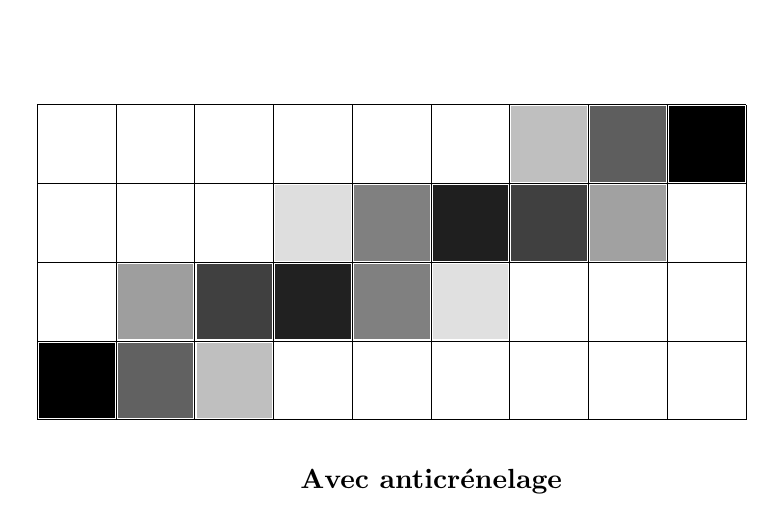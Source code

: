 \tikzstyle{arrow} = [->,>=latex,thick]
\begin{tikzpicture}[scale=1]

\def\xmax{8}
\def\ymax{3}
\pgfmathsetmacro\xmaxplus{int(\xmax +1)}
\pgfmathsetmacro\ymaxplus{int(\ymax +1)}

\newcommand{\pixel}[3]{\fill[black!#3] (#1-0.48,#2-0.48) rectangle ++(0.96,0.96);}

\newcommand{\cross}[3]{
\draw[black,very thick] (#1-0.2,#2)--++(0.4,0);
\draw[black,very thick] (#1,#2-0.2)--++(0,0.4);
\node[black, below right] at (#1,#2) {#3};
}

\draw[thin,xshift=-0.5cm,yshift=-0.5cm] (0,0) grid (\xmaxplus,\ymaxplus);

%\draw[arrow,thick] (0,0)--(\xmax+1,0) node[right]{$i$};
%\draw[arrow,thick] (0,0)--(0,\ymax+1) node[above]{$j$};

% \foreach \x in {0,...,\xmax}{
%     \node[below] at (\x,-0.5) {\tiny $\x$};
% }
% \foreach \y in {0,...,\ymax}{
%     \node[left] at (-0.5,\y) {\tiny $\y$};
% }

% Pixel of the segments from (0,0) to (a,b)
\pgfmathsetmacro\a{\xmax}
\pgfmathsetmacro\b{\ymax}

\foreach \i in {0,...,\a}{

  \pgfmathsetmacro\y{\i*\b/\a}
  \pgfmathtruncatemacro\j{int(\y)}

  \pgfmathtruncatemacro\l{ round(100*(\y-\j) } 
  \pgfmathtruncatemacro\ll{100-\l}

  \pixel{\i}{\j}{\ll}
  \pixel{\i}{\j+1}{\l}

} 

% \pgfmathsetmacro\aa{\a-1}
% \foreach \i in {1,...,\aa}{
% 
%   \pgfmathsetmacro\y{\i*\b/\a};
%   \pgfmathtruncatemacro\j{int(\y)};
% 
%   \pgfmathtruncatemacro\l{int(round(100*(\y-\j)))};  
%   \pgfmathtruncatemacro\ll{100-\l};  
% 
%   \node at (\i,\j) {\ll};  % pourcentage
%   \node at (\i,\j+1) {\l};
% } 



% Rk : the "-0.01" is because round(0.5)=1 and we want round(0.5)=0

% \draw[blue!80, very thick] (0,0) -- (\a,\b);

%\cross{0}{0}{$P_1$}
%\cross{\a}{\b}{$P_2$}

% 
% \draw[dashed, blue] (4,-0.5) -- (4,2) -- (-0.5,2);
% \draw[arrow,<-,blue] (4.25,1.9) to[bend left] ++(2,-0.5) node[right]{pixel (4,2)};
% \fill[blue] (4,2) circle (0.1);

\node[below] at (4.5,-1) {\bf Avec anticrénelage};

\end{tikzpicture}